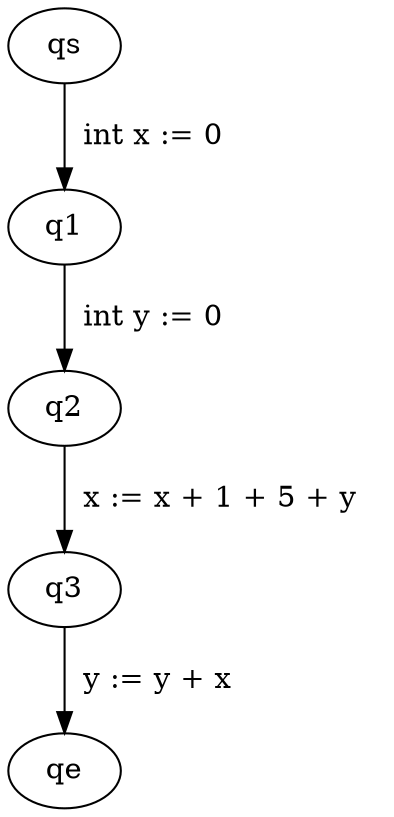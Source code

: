 digraph ProgramGraph{
"qs" -> "q1" [label="  int x := 0   "] 
"q1" -> "q2" [label="  int y := 0   "] 
"q2" -> "q3" [label="  x := x + 1 + 5 + y   "] 
"q3" -> "qe" [label="  y := y + x   "] 
}